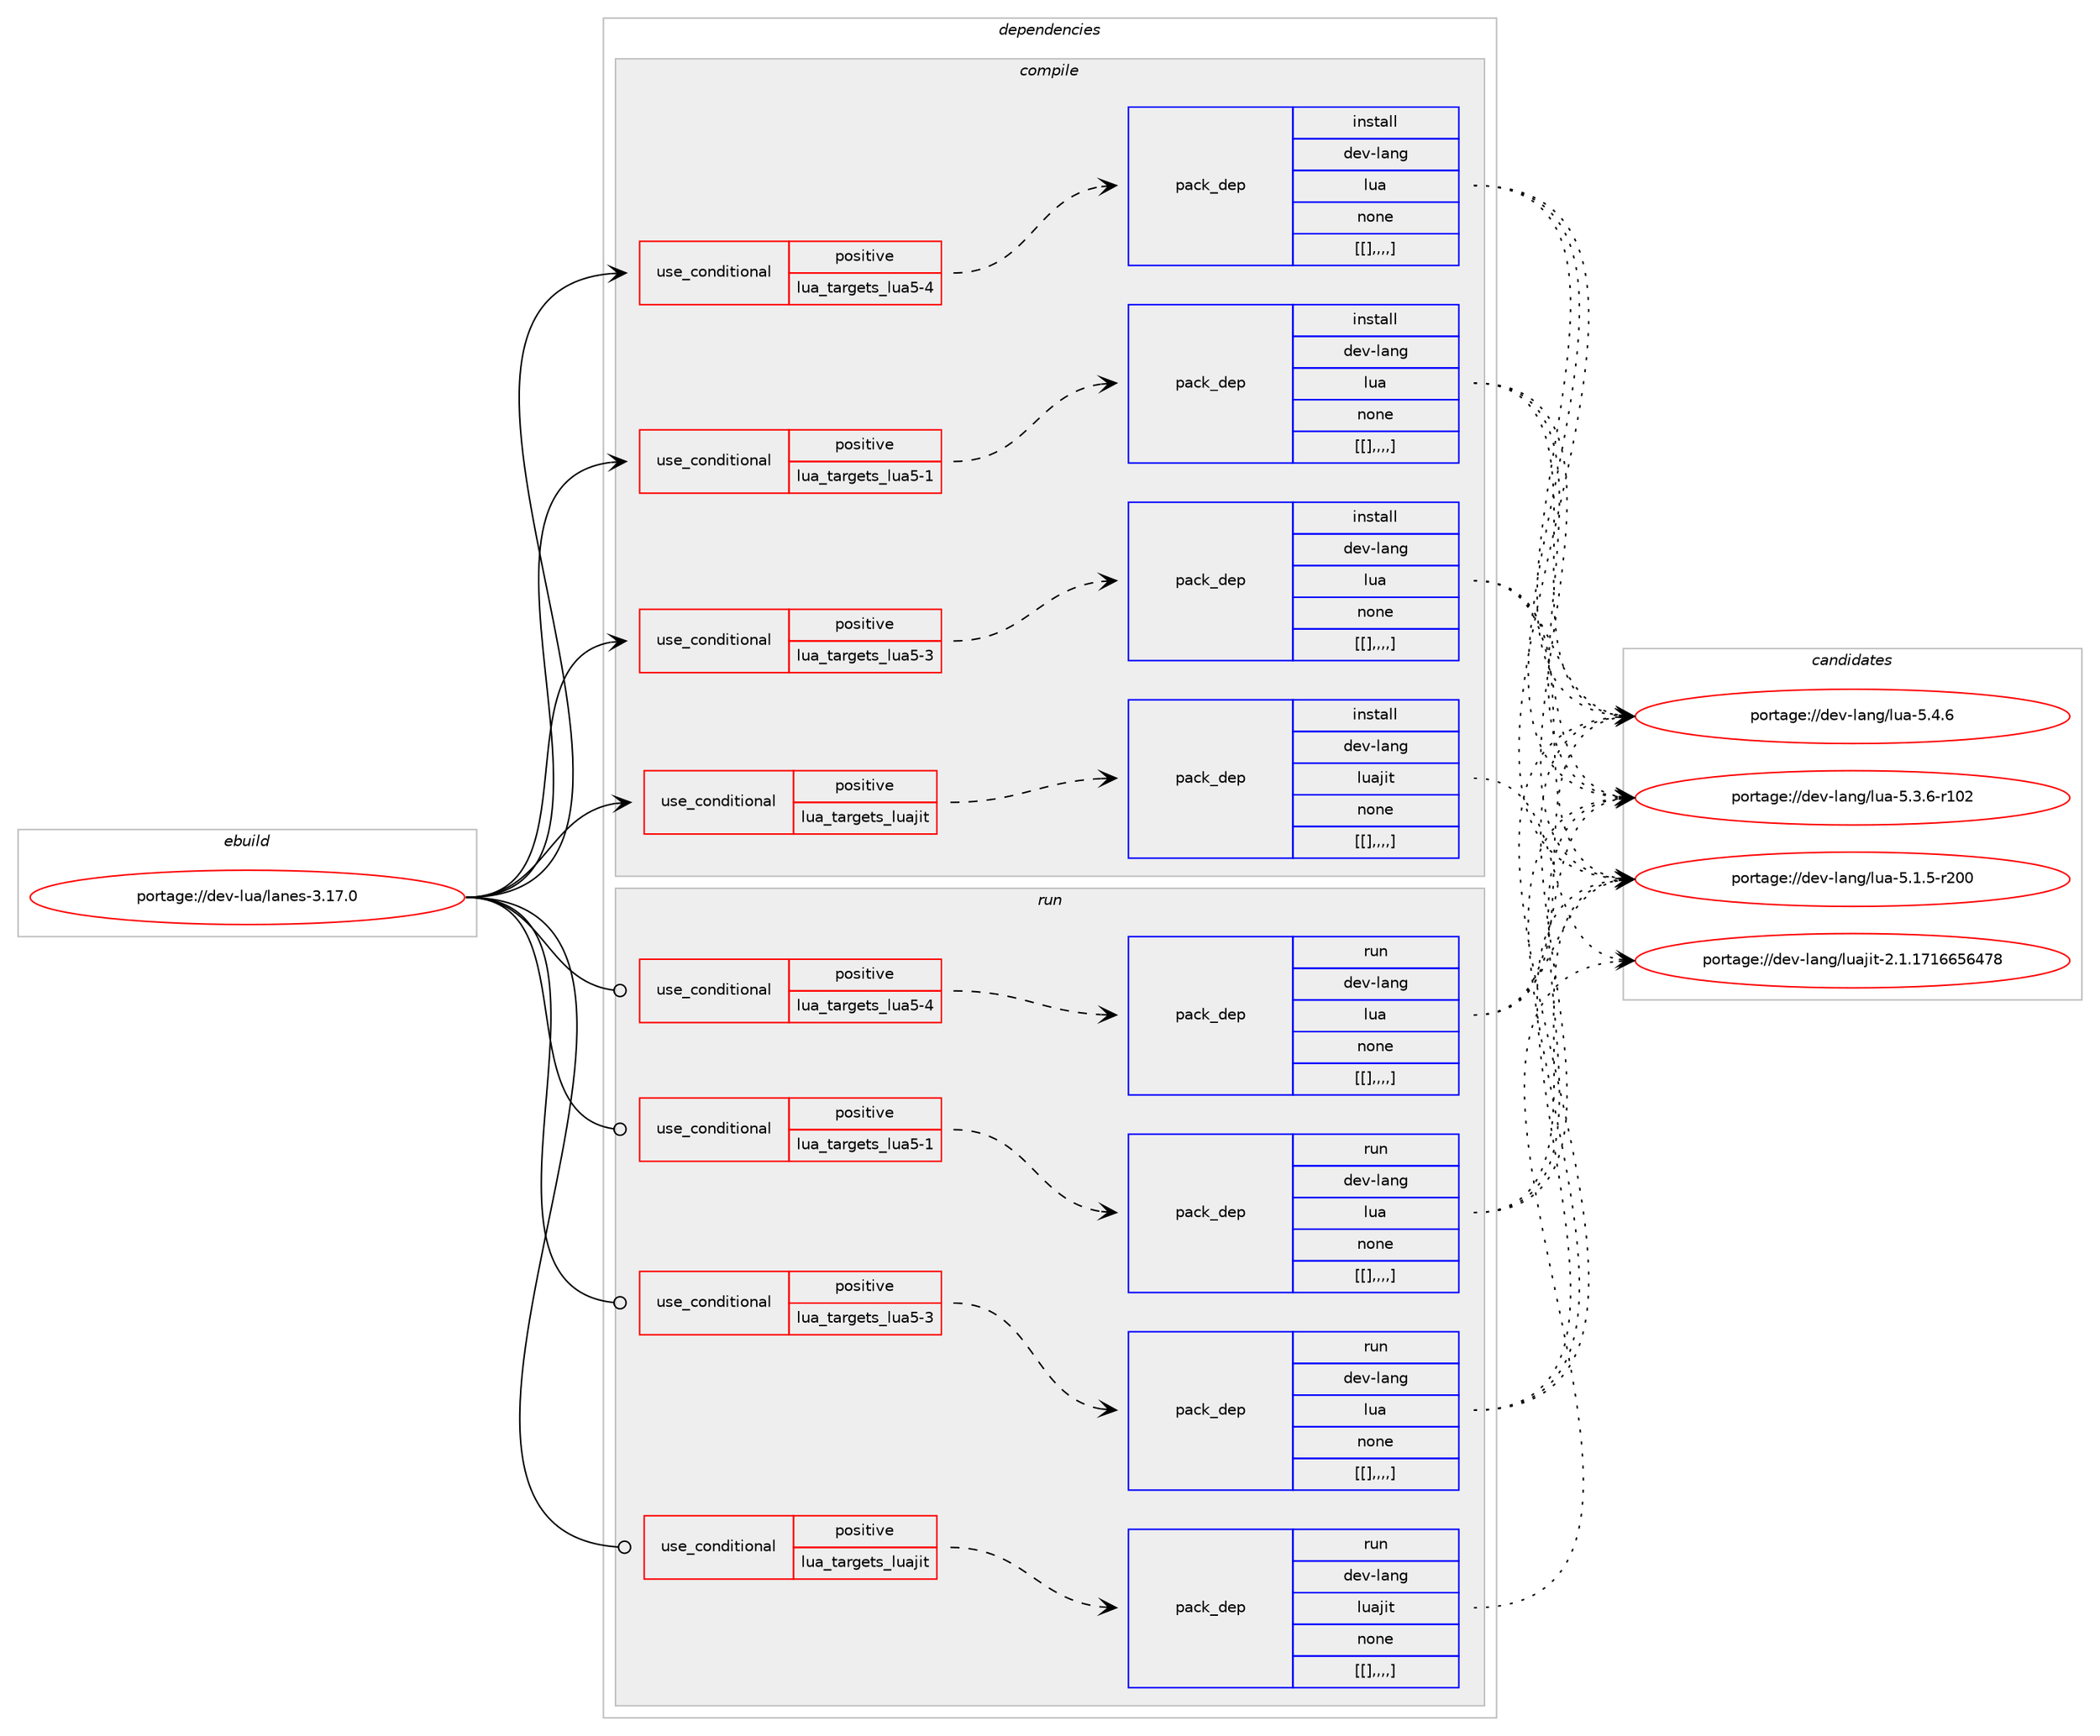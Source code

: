 digraph prolog {

# *************
# Graph options
# *************

newrank=true;
concentrate=true;
compound=true;
graph [rankdir=LR,fontname=Helvetica,fontsize=10,ranksep=1.5];#, ranksep=2.5, nodesep=0.2];
edge  [arrowhead=vee];
node  [fontname=Helvetica,fontsize=10];

# **********
# The ebuild
# **********

subgraph cluster_leftcol {
color=gray;
label=<<i>ebuild</i>>;
id [label="portage://dev-lua/lanes-3.17.0", color=red, width=4, href="../dev-lua/lanes-3.17.0.svg"];
}

# ****************
# The dependencies
# ****************

subgraph cluster_midcol {
color=gray;
label=<<i>dependencies</i>>;
subgraph cluster_compile {
fillcolor="#eeeeee";
style=filled;
label=<<i>compile</i>>;
subgraph cond29437 {
dependency117141 [label=<<TABLE BORDER="0" CELLBORDER="1" CELLSPACING="0" CELLPADDING="4"><TR><TD ROWSPAN="3" CELLPADDING="10">use_conditional</TD></TR><TR><TD>positive</TD></TR><TR><TD>lua_targets_lua5-1</TD></TR></TABLE>>, shape=none, color=red];
subgraph pack86536 {
dependency117142 [label=<<TABLE BORDER="0" CELLBORDER="1" CELLSPACING="0" CELLPADDING="4" WIDTH="220"><TR><TD ROWSPAN="6" CELLPADDING="30">pack_dep</TD></TR><TR><TD WIDTH="110">install</TD></TR><TR><TD>dev-lang</TD></TR><TR><TD>lua</TD></TR><TR><TD>none</TD></TR><TR><TD>[[],,,,]</TD></TR></TABLE>>, shape=none, color=blue];
}
dependency117141:e -> dependency117142:w [weight=20,style="dashed",arrowhead="vee"];
}
id:e -> dependency117141:w [weight=20,style="solid",arrowhead="vee"];
subgraph cond29438 {
dependency117143 [label=<<TABLE BORDER="0" CELLBORDER="1" CELLSPACING="0" CELLPADDING="4"><TR><TD ROWSPAN="3" CELLPADDING="10">use_conditional</TD></TR><TR><TD>positive</TD></TR><TR><TD>lua_targets_lua5-3</TD></TR></TABLE>>, shape=none, color=red];
subgraph pack86537 {
dependency117144 [label=<<TABLE BORDER="0" CELLBORDER="1" CELLSPACING="0" CELLPADDING="4" WIDTH="220"><TR><TD ROWSPAN="6" CELLPADDING="30">pack_dep</TD></TR><TR><TD WIDTH="110">install</TD></TR><TR><TD>dev-lang</TD></TR><TR><TD>lua</TD></TR><TR><TD>none</TD></TR><TR><TD>[[],,,,]</TD></TR></TABLE>>, shape=none, color=blue];
}
dependency117143:e -> dependency117144:w [weight=20,style="dashed",arrowhead="vee"];
}
id:e -> dependency117143:w [weight=20,style="solid",arrowhead="vee"];
subgraph cond29439 {
dependency117145 [label=<<TABLE BORDER="0" CELLBORDER="1" CELLSPACING="0" CELLPADDING="4"><TR><TD ROWSPAN="3" CELLPADDING="10">use_conditional</TD></TR><TR><TD>positive</TD></TR><TR><TD>lua_targets_lua5-4</TD></TR></TABLE>>, shape=none, color=red];
subgraph pack86538 {
dependency117146 [label=<<TABLE BORDER="0" CELLBORDER="1" CELLSPACING="0" CELLPADDING="4" WIDTH="220"><TR><TD ROWSPAN="6" CELLPADDING="30">pack_dep</TD></TR><TR><TD WIDTH="110">install</TD></TR><TR><TD>dev-lang</TD></TR><TR><TD>lua</TD></TR><TR><TD>none</TD></TR><TR><TD>[[],,,,]</TD></TR></TABLE>>, shape=none, color=blue];
}
dependency117145:e -> dependency117146:w [weight=20,style="dashed",arrowhead="vee"];
}
id:e -> dependency117145:w [weight=20,style="solid",arrowhead="vee"];
subgraph cond29440 {
dependency117147 [label=<<TABLE BORDER="0" CELLBORDER="1" CELLSPACING="0" CELLPADDING="4"><TR><TD ROWSPAN="3" CELLPADDING="10">use_conditional</TD></TR><TR><TD>positive</TD></TR><TR><TD>lua_targets_luajit</TD></TR></TABLE>>, shape=none, color=red];
subgraph pack86539 {
dependency117148 [label=<<TABLE BORDER="0" CELLBORDER="1" CELLSPACING="0" CELLPADDING="4" WIDTH="220"><TR><TD ROWSPAN="6" CELLPADDING="30">pack_dep</TD></TR><TR><TD WIDTH="110">install</TD></TR><TR><TD>dev-lang</TD></TR><TR><TD>luajit</TD></TR><TR><TD>none</TD></TR><TR><TD>[[],,,,]</TD></TR></TABLE>>, shape=none, color=blue];
}
dependency117147:e -> dependency117148:w [weight=20,style="dashed",arrowhead="vee"];
}
id:e -> dependency117147:w [weight=20,style="solid",arrowhead="vee"];
}
subgraph cluster_compileandrun {
fillcolor="#eeeeee";
style=filled;
label=<<i>compile and run</i>>;
}
subgraph cluster_run {
fillcolor="#eeeeee";
style=filled;
label=<<i>run</i>>;
subgraph cond29441 {
dependency117149 [label=<<TABLE BORDER="0" CELLBORDER="1" CELLSPACING="0" CELLPADDING="4"><TR><TD ROWSPAN="3" CELLPADDING="10">use_conditional</TD></TR><TR><TD>positive</TD></TR><TR><TD>lua_targets_lua5-1</TD></TR></TABLE>>, shape=none, color=red];
subgraph pack86540 {
dependency117150 [label=<<TABLE BORDER="0" CELLBORDER="1" CELLSPACING="0" CELLPADDING="4" WIDTH="220"><TR><TD ROWSPAN="6" CELLPADDING="30">pack_dep</TD></TR><TR><TD WIDTH="110">run</TD></TR><TR><TD>dev-lang</TD></TR><TR><TD>lua</TD></TR><TR><TD>none</TD></TR><TR><TD>[[],,,,]</TD></TR></TABLE>>, shape=none, color=blue];
}
dependency117149:e -> dependency117150:w [weight=20,style="dashed",arrowhead="vee"];
}
id:e -> dependency117149:w [weight=20,style="solid",arrowhead="odot"];
subgraph cond29442 {
dependency117151 [label=<<TABLE BORDER="0" CELLBORDER="1" CELLSPACING="0" CELLPADDING="4"><TR><TD ROWSPAN="3" CELLPADDING="10">use_conditional</TD></TR><TR><TD>positive</TD></TR><TR><TD>lua_targets_lua5-3</TD></TR></TABLE>>, shape=none, color=red];
subgraph pack86541 {
dependency117152 [label=<<TABLE BORDER="0" CELLBORDER="1" CELLSPACING="0" CELLPADDING="4" WIDTH="220"><TR><TD ROWSPAN="6" CELLPADDING="30">pack_dep</TD></TR><TR><TD WIDTH="110">run</TD></TR><TR><TD>dev-lang</TD></TR><TR><TD>lua</TD></TR><TR><TD>none</TD></TR><TR><TD>[[],,,,]</TD></TR></TABLE>>, shape=none, color=blue];
}
dependency117151:e -> dependency117152:w [weight=20,style="dashed",arrowhead="vee"];
}
id:e -> dependency117151:w [weight=20,style="solid",arrowhead="odot"];
subgraph cond29443 {
dependency117153 [label=<<TABLE BORDER="0" CELLBORDER="1" CELLSPACING="0" CELLPADDING="4"><TR><TD ROWSPAN="3" CELLPADDING="10">use_conditional</TD></TR><TR><TD>positive</TD></TR><TR><TD>lua_targets_lua5-4</TD></TR></TABLE>>, shape=none, color=red];
subgraph pack86542 {
dependency117154 [label=<<TABLE BORDER="0" CELLBORDER="1" CELLSPACING="0" CELLPADDING="4" WIDTH="220"><TR><TD ROWSPAN="6" CELLPADDING="30">pack_dep</TD></TR><TR><TD WIDTH="110">run</TD></TR><TR><TD>dev-lang</TD></TR><TR><TD>lua</TD></TR><TR><TD>none</TD></TR><TR><TD>[[],,,,]</TD></TR></TABLE>>, shape=none, color=blue];
}
dependency117153:e -> dependency117154:w [weight=20,style="dashed",arrowhead="vee"];
}
id:e -> dependency117153:w [weight=20,style="solid",arrowhead="odot"];
subgraph cond29444 {
dependency117155 [label=<<TABLE BORDER="0" CELLBORDER="1" CELLSPACING="0" CELLPADDING="4"><TR><TD ROWSPAN="3" CELLPADDING="10">use_conditional</TD></TR><TR><TD>positive</TD></TR><TR><TD>lua_targets_luajit</TD></TR></TABLE>>, shape=none, color=red];
subgraph pack86543 {
dependency117156 [label=<<TABLE BORDER="0" CELLBORDER="1" CELLSPACING="0" CELLPADDING="4" WIDTH="220"><TR><TD ROWSPAN="6" CELLPADDING="30">pack_dep</TD></TR><TR><TD WIDTH="110">run</TD></TR><TR><TD>dev-lang</TD></TR><TR><TD>luajit</TD></TR><TR><TD>none</TD></TR><TR><TD>[[],,,,]</TD></TR></TABLE>>, shape=none, color=blue];
}
dependency117155:e -> dependency117156:w [weight=20,style="dashed",arrowhead="vee"];
}
id:e -> dependency117155:w [weight=20,style="solid",arrowhead="odot"];
}
}

# **************
# The candidates
# **************

subgraph cluster_choices {
rank=same;
color=gray;
label=<<i>candidates</i>>;

subgraph choice86536 {
color=black;
nodesep=1;
choice10010111845108971101034710811797455346524654 [label="portage://dev-lang/lua-5.4.6", color=red, width=4,href="../dev-lang/lua-5.4.6.svg"];
choice1001011184510897110103471081179745534651465445114494850 [label="portage://dev-lang/lua-5.3.6-r102", color=red, width=4,href="../dev-lang/lua-5.3.6-r102.svg"];
choice1001011184510897110103471081179745534649465345114504848 [label="portage://dev-lang/lua-5.1.5-r200", color=red, width=4,href="../dev-lang/lua-5.1.5-r200.svg"];
dependency117142:e -> choice10010111845108971101034710811797455346524654:w [style=dotted,weight="100"];
dependency117142:e -> choice1001011184510897110103471081179745534651465445114494850:w [style=dotted,weight="100"];
dependency117142:e -> choice1001011184510897110103471081179745534649465345114504848:w [style=dotted,weight="100"];
}
subgraph choice86537 {
color=black;
nodesep=1;
choice10010111845108971101034710811797455346524654 [label="portage://dev-lang/lua-5.4.6", color=red, width=4,href="../dev-lang/lua-5.4.6.svg"];
choice1001011184510897110103471081179745534651465445114494850 [label="portage://dev-lang/lua-5.3.6-r102", color=red, width=4,href="../dev-lang/lua-5.3.6-r102.svg"];
choice1001011184510897110103471081179745534649465345114504848 [label="portage://dev-lang/lua-5.1.5-r200", color=red, width=4,href="../dev-lang/lua-5.1.5-r200.svg"];
dependency117144:e -> choice10010111845108971101034710811797455346524654:w [style=dotted,weight="100"];
dependency117144:e -> choice1001011184510897110103471081179745534651465445114494850:w [style=dotted,weight="100"];
dependency117144:e -> choice1001011184510897110103471081179745534649465345114504848:w [style=dotted,weight="100"];
}
subgraph choice86538 {
color=black;
nodesep=1;
choice10010111845108971101034710811797455346524654 [label="portage://dev-lang/lua-5.4.6", color=red, width=4,href="../dev-lang/lua-5.4.6.svg"];
choice1001011184510897110103471081179745534651465445114494850 [label="portage://dev-lang/lua-5.3.6-r102", color=red, width=4,href="../dev-lang/lua-5.3.6-r102.svg"];
choice1001011184510897110103471081179745534649465345114504848 [label="portage://dev-lang/lua-5.1.5-r200", color=red, width=4,href="../dev-lang/lua-5.1.5-r200.svg"];
dependency117146:e -> choice10010111845108971101034710811797455346524654:w [style=dotted,weight="100"];
dependency117146:e -> choice1001011184510897110103471081179745534651465445114494850:w [style=dotted,weight="100"];
dependency117146:e -> choice1001011184510897110103471081179745534649465345114504848:w [style=dotted,weight="100"];
}
subgraph choice86539 {
color=black;
nodesep=1;
choice10010111845108971101034710811797106105116455046494649554954545354525556 [label="portage://dev-lang/luajit-2.1.1716656478", color=red, width=4,href="../dev-lang/luajit-2.1.1716656478.svg"];
dependency117148:e -> choice10010111845108971101034710811797106105116455046494649554954545354525556:w [style=dotted,weight="100"];
}
subgraph choice86540 {
color=black;
nodesep=1;
choice10010111845108971101034710811797455346524654 [label="portage://dev-lang/lua-5.4.6", color=red, width=4,href="../dev-lang/lua-5.4.6.svg"];
choice1001011184510897110103471081179745534651465445114494850 [label="portage://dev-lang/lua-5.3.6-r102", color=red, width=4,href="../dev-lang/lua-5.3.6-r102.svg"];
choice1001011184510897110103471081179745534649465345114504848 [label="portage://dev-lang/lua-5.1.5-r200", color=red, width=4,href="../dev-lang/lua-5.1.5-r200.svg"];
dependency117150:e -> choice10010111845108971101034710811797455346524654:w [style=dotted,weight="100"];
dependency117150:e -> choice1001011184510897110103471081179745534651465445114494850:w [style=dotted,weight="100"];
dependency117150:e -> choice1001011184510897110103471081179745534649465345114504848:w [style=dotted,weight="100"];
}
subgraph choice86541 {
color=black;
nodesep=1;
choice10010111845108971101034710811797455346524654 [label="portage://dev-lang/lua-5.4.6", color=red, width=4,href="../dev-lang/lua-5.4.6.svg"];
choice1001011184510897110103471081179745534651465445114494850 [label="portage://dev-lang/lua-5.3.6-r102", color=red, width=4,href="../dev-lang/lua-5.3.6-r102.svg"];
choice1001011184510897110103471081179745534649465345114504848 [label="portage://dev-lang/lua-5.1.5-r200", color=red, width=4,href="../dev-lang/lua-5.1.5-r200.svg"];
dependency117152:e -> choice10010111845108971101034710811797455346524654:w [style=dotted,weight="100"];
dependency117152:e -> choice1001011184510897110103471081179745534651465445114494850:w [style=dotted,weight="100"];
dependency117152:e -> choice1001011184510897110103471081179745534649465345114504848:w [style=dotted,weight="100"];
}
subgraph choice86542 {
color=black;
nodesep=1;
choice10010111845108971101034710811797455346524654 [label="portage://dev-lang/lua-5.4.6", color=red, width=4,href="../dev-lang/lua-5.4.6.svg"];
choice1001011184510897110103471081179745534651465445114494850 [label="portage://dev-lang/lua-5.3.6-r102", color=red, width=4,href="../dev-lang/lua-5.3.6-r102.svg"];
choice1001011184510897110103471081179745534649465345114504848 [label="portage://dev-lang/lua-5.1.5-r200", color=red, width=4,href="../dev-lang/lua-5.1.5-r200.svg"];
dependency117154:e -> choice10010111845108971101034710811797455346524654:w [style=dotted,weight="100"];
dependency117154:e -> choice1001011184510897110103471081179745534651465445114494850:w [style=dotted,weight="100"];
dependency117154:e -> choice1001011184510897110103471081179745534649465345114504848:w [style=dotted,weight="100"];
}
subgraph choice86543 {
color=black;
nodesep=1;
choice10010111845108971101034710811797106105116455046494649554954545354525556 [label="portage://dev-lang/luajit-2.1.1716656478", color=red, width=4,href="../dev-lang/luajit-2.1.1716656478.svg"];
dependency117156:e -> choice10010111845108971101034710811797106105116455046494649554954545354525556:w [style=dotted,weight="100"];
}
}

}
